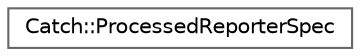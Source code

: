 digraph "Graphical Class Hierarchy"
{
 // LATEX_PDF_SIZE
  bgcolor="transparent";
  edge [fontname=Helvetica,fontsize=10,labelfontname=Helvetica,labelfontsize=10];
  node [fontname=Helvetica,fontsize=10,shape=box,height=0.2,width=0.4];
  rankdir="LR";
  Node0 [id="Node000000",label="Catch::ProcessedReporterSpec",height=0.2,width=0.4,color="grey40", fillcolor="white", style="filled",URL="$structCatch_1_1ProcessedReporterSpec.html",tooltip=" "];
}
